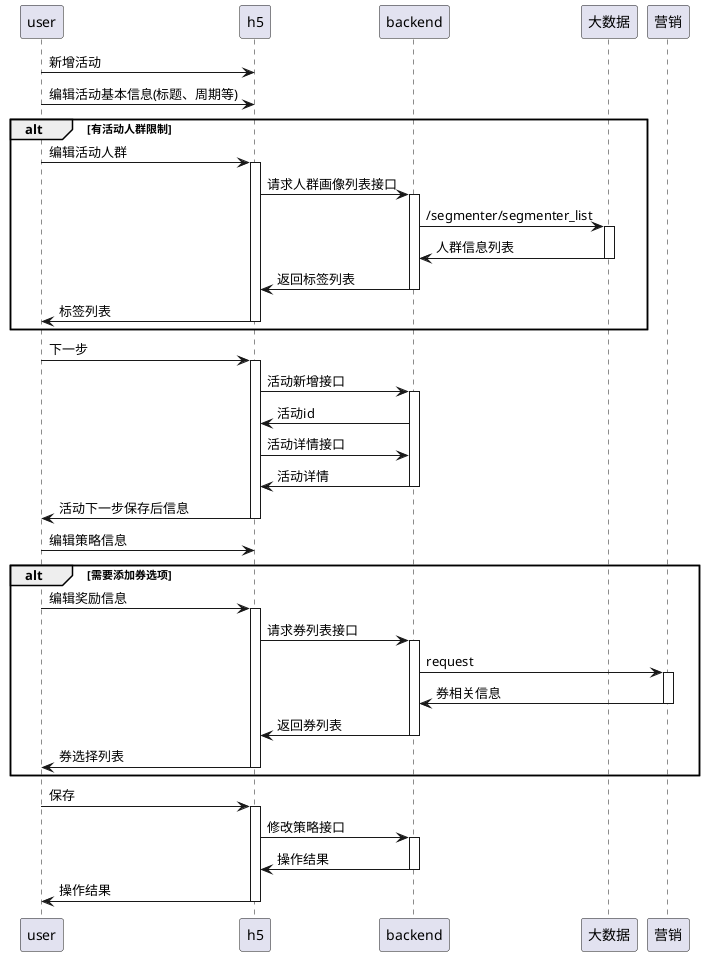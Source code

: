 @startuml

user -> h5:新增活动

user -> h5:编辑活动基本信息(标题、周期等)

alt 有活动人群限制
'编辑活动人群流程
user -> h5:编辑活动人群
activate h5

h5 -> backend: 请求人群画像列表接口
activate backend

backend -> 大数据 :/segmenter/segmenter_list
activate 大数据

大数据 -> backend :人群信息列表
deactivate 大数据

backend -> h5: 返回标签列表
deactivate backend

h5 -> user:标签列表
deactivate h5
end

'下一步相关逻辑
user -> h5:下一步
activate h5

h5 -> backend: 活动新增接口
activate backend

backend -> h5: 活动id

h5 -> backend: 活动详情接口

backend -> h5: 活动详情
deactivate backend

h5 -> user:活动下一步保存后信息
deactivate h5


user -> h5:编辑策略信息
alt 需要添加券选项
user -> h5:编辑奖励信息
activate h5

h5 -> backend: 请求券列表接口
activate backend

backend -> 营销 : request
activate 营销

营销 -> backend :券相关信息
deactivate 营销

backend -> h5: 返回券列表
deactivate backend
h5 -> user :券选择列表
deactivate h5
end

user -> h5:保存
activate h5

h5 -> backend: 修改策略接口
activate backend

backend -> h5: 操作结果
deactivate backend
h5 -> user :操作结果
deactivate h5
@enduml